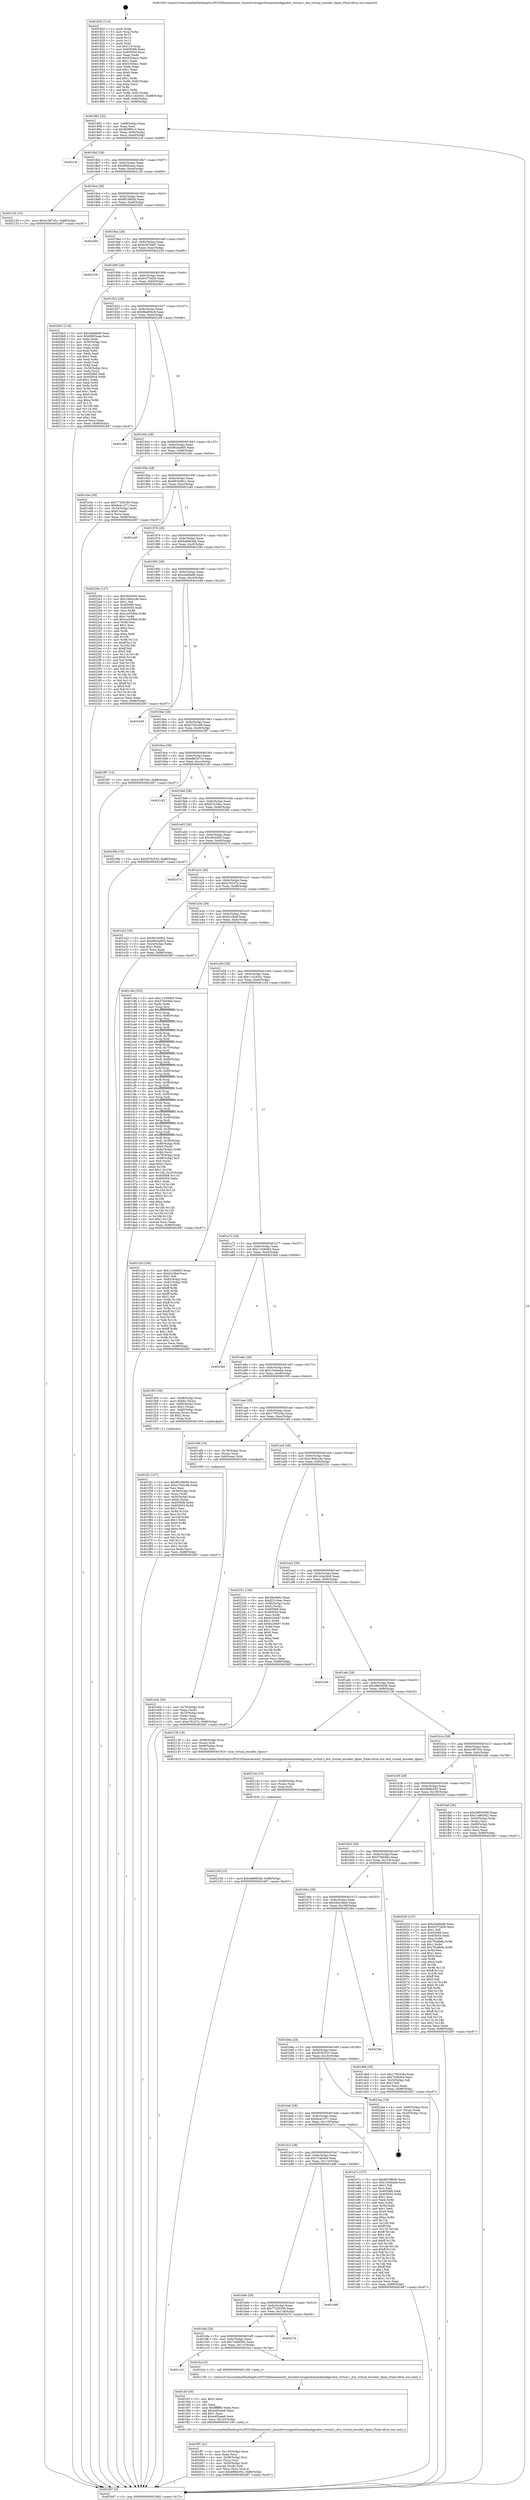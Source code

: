 digraph "0x401820" {
  label = "0x401820 (/mnt/c/Users/mathe/Desktop/tcc/POCII/binaries/extr_linuxdriversgpudrmamdamdgpudce_virtual.c_dce_virtual_encoder_dpms_Final-ollvm.out::main(0))"
  labelloc = "t"
  node[shape=record]

  Entry [label="",width=0.3,height=0.3,shape=circle,fillcolor=black,style=filled]
  "0x401892" [label="{
     0x401892 [32]\l
     | [instrs]\l
     &nbsp;&nbsp;0x401892 \<+6\>: mov -0x88(%rbp),%eax\l
     &nbsp;&nbsp;0x401898 \<+2\>: mov %eax,%ecx\l
     &nbsp;&nbsp;0x40189a \<+6\>: sub $0x8099fcc2,%ecx\l
     &nbsp;&nbsp;0x4018a0 \<+6\>: mov %eax,-0x9c(%rbp)\l
     &nbsp;&nbsp;0x4018a6 \<+6\>: mov %ecx,-0xa0(%rbp)\l
     &nbsp;&nbsp;0x4018ac \<+6\>: je 00000000004021af \<main+0x98f\>\l
  }"]
  "0x4021af" [label="{
     0x4021af\l
  }", style=dashed]
  "0x4018b2" [label="{
     0x4018b2 [28]\l
     | [instrs]\l
     &nbsp;&nbsp;0x4018b2 \<+5\>: jmp 00000000004018b7 \<main+0x97\>\l
     &nbsp;&nbsp;0x4018b7 \<+6\>: mov -0x9c(%rbp),%eax\l
     &nbsp;&nbsp;0x4018bd \<+5\>: sub $0x86fd3aaa,%eax\l
     &nbsp;&nbsp;0x4018c2 \<+6\>: mov %eax,-0xa4(%rbp)\l
     &nbsp;&nbsp;0x4018c8 \<+6\>: je 0000000000402129 \<main+0x909\>\l
  }"]
  Exit [label="",width=0.3,height=0.3,shape=circle,fillcolor=black,style=filled,peripheries=2]
  "0x402129" [label="{
     0x402129 [15]\l
     | [instrs]\l
     &nbsp;&nbsp;0x402129 \<+10\>: movl $0x41987e5c,-0x88(%rbp)\l
     &nbsp;&nbsp;0x402133 \<+5\>: jmp 0000000000402487 \<main+0xc67\>\l
  }"]
  "0x4018ce" [label="{
     0x4018ce [28]\l
     | [instrs]\l
     &nbsp;&nbsp;0x4018ce \<+5\>: jmp 00000000004018d3 \<main+0xb3\>\l
     &nbsp;&nbsp;0x4018d3 \<+6\>: mov -0x9c(%rbp),%eax\l
     &nbsp;&nbsp;0x4018d9 \<+5\>: sub $0x8f108b5b,%eax\l
     &nbsp;&nbsp;0x4018de \<+6\>: mov %eax,-0xa8(%rbp)\l
     &nbsp;&nbsp;0x4018e4 \<+6\>: je 0000000000402402 \<main+0xbe2\>\l
  }"]
  "0x402159" [label="{
     0x402159 [15]\l
     | [instrs]\l
     &nbsp;&nbsp;0x402159 \<+10\>: movl $0x9a8663a6,-0x88(%rbp)\l
     &nbsp;&nbsp;0x402163 \<+5\>: jmp 0000000000402487 \<main+0xc67\>\l
  }"]
  "0x402402" [label="{
     0x402402\l
  }", style=dashed]
  "0x4018ea" [label="{
     0x4018ea [28]\l
     | [instrs]\l
     &nbsp;&nbsp;0x4018ea \<+5\>: jmp 00000000004018ef \<main+0xcf\>\l
     &nbsp;&nbsp;0x4018ef \<+6\>: mov -0x9c(%rbp),%eax\l
     &nbsp;&nbsp;0x4018f5 \<+5\>: sub $0x91876a97,%eax\l
     &nbsp;&nbsp;0x4018fa \<+6\>: mov %eax,-0xac(%rbp)\l
     &nbsp;&nbsp;0x401900 \<+6\>: je 0000000000402229 \<main+0xa09\>\l
  }"]
  "0x40214a" [label="{
     0x40214a [15]\l
     | [instrs]\l
     &nbsp;&nbsp;0x40214a \<+4\>: mov -0x58(%rbp),%rax\l
     &nbsp;&nbsp;0x40214e \<+3\>: mov (%rax),%rax\l
     &nbsp;&nbsp;0x402151 \<+3\>: mov %rax,%rdi\l
     &nbsp;&nbsp;0x402154 \<+5\>: call 0000000000401030 \<free@plt\>\l
     | [calls]\l
     &nbsp;&nbsp;0x401030 \{1\} (unknown)\l
  }"]
  "0x402229" [label="{
     0x402229\l
  }", style=dashed]
  "0x401906" [label="{
     0x401906 [28]\l
     | [instrs]\l
     &nbsp;&nbsp;0x401906 \<+5\>: jmp 000000000040190b \<main+0xeb\>\l
     &nbsp;&nbsp;0x40190b \<+6\>: mov -0x9c(%rbp),%eax\l
     &nbsp;&nbsp;0x401911 \<+5\>: sub $0x91f72d26,%eax\l
     &nbsp;&nbsp;0x401916 \<+6\>: mov %eax,-0xb0(%rbp)\l
     &nbsp;&nbsp;0x40191c \<+6\>: je 00000000004020b3 \<main+0x893\>\l
  }"]
  "0x401ff7" [label="{
     0x401ff7 [41]\l
     | [instrs]\l
     &nbsp;&nbsp;0x401ff7 \<+6\>: mov -0x120(%rbp),%ecx\l
     &nbsp;&nbsp;0x401ffd \<+3\>: imul %eax,%ecx\l
     &nbsp;&nbsp;0x402000 \<+4\>: mov -0x58(%rbp),%rsi\l
     &nbsp;&nbsp;0x402004 \<+3\>: mov (%rsi),%rsi\l
     &nbsp;&nbsp;0x402007 \<+4\>: mov -0x50(%rbp),%rdi\l
     &nbsp;&nbsp;0x40200b \<+3\>: movslq (%rdi),%rdi\l
     &nbsp;&nbsp;0x40200e \<+3\>: mov %ecx,(%rsi,%rdi,4)\l
     &nbsp;&nbsp;0x402011 \<+10\>: movl $0x4f68e392,-0x88(%rbp)\l
     &nbsp;&nbsp;0x40201b \<+5\>: jmp 0000000000402487 \<main+0xc67\>\l
  }"]
  "0x4020b3" [label="{
     0x4020b3 [118]\l
     | [instrs]\l
     &nbsp;&nbsp;0x4020b3 \<+5\>: mov $0xcda6fad8,%eax\l
     &nbsp;&nbsp;0x4020b8 \<+5\>: mov $0x86fd3aaa,%ecx\l
     &nbsp;&nbsp;0x4020bd \<+2\>: xor %edx,%edx\l
     &nbsp;&nbsp;0x4020bf \<+4\>: mov -0x50(%rbp),%rsi\l
     &nbsp;&nbsp;0x4020c3 \<+2\>: mov (%rsi),%edi\l
     &nbsp;&nbsp;0x4020c5 \<+3\>: mov %edx,%r8d\l
     &nbsp;&nbsp;0x4020c8 \<+3\>: sub %edi,%r8d\l
     &nbsp;&nbsp;0x4020cb \<+2\>: mov %edx,%edi\l
     &nbsp;&nbsp;0x4020cd \<+3\>: sub $0x1,%edi\l
     &nbsp;&nbsp;0x4020d0 \<+3\>: add %edi,%r8d\l
     &nbsp;&nbsp;0x4020d3 \<+2\>: mov %edx,%edi\l
     &nbsp;&nbsp;0x4020d5 \<+3\>: sub %r8d,%edi\l
     &nbsp;&nbsp;0x4020d8 \<+4\>: mov -0x50(%rbp),%rsi\l
     &nbsp;&nbsp;0x4020dc \<+2\>: mov %edi,(%rsi)\l
     &nbsp;&nbsp;0x4020de \<+7\>: mov 0x405068,%edi\l
     &nbsp;&nbsp;0x4020e5 \<+8\>: mov 0x405054,%r8d\l
     &nbsp;&nbsp;0x4020ed \<+3\>: sub $0x1,%edx\l
     &nbsp;&nbsp;0x4020f0 \<+3\>: mov %edi,%r9d\l
     &nbsp;&nbsp;0x4020f3 \<+3\>: add %edx,%r9d\l
     &nbsp;&nbsp;0x4020f6 \<+4\>: imul %r9d,%edi\l
     &nbsp;&nbsp;0x4020fa \<+3\>: and $0x1,%edi\l
     &nbsp;&nbsp;0x4020fd \<+3\>: cmp $0x0,%edi\l
     &nbsp;&nbsp;0x402100 \<+4\>: sete %r10b\l
     &nbsp;&nbsp;0x402104 \<+4\>: cmp $0xa,%r8d\l
     &nbsp;&nbsp;0x402108 \<+4\>: setl %r11b\l
     &nbsp;&nbsp;0x40210c \<+3\>: mov %r10b,%bl\l
     &nbsp;&nbsp;0x40210f \<+3\>: and %r11b,%bl\l
     &nbsp;&nbsp;0x402112 \<+3\>: xor %r11b,%r10b\l
     &nbsp;&nbsp;0x402115 \<+3\>: or %r10b,%bl\l
     &nbsp;&nbsp;0x402118 \<+3\>: test $0x1,%bl\l
     &nbsp;&nbsp;0x40211b \<+3\>: cmovne %ecx,%eax\l
     &nbsp;&nbsp;0x40211e \<+6\>: mov %eax,-0x88(%rbp)\l
     &nbsp;&nbsp;0x402124 \<+5\>: jmp 0000000000402487 \<main+0xc67\>\l
  }"]
  "0x401922" [label="{
     0x401922 [28]\l
     | [instrs]\l
     &nbsp;&nbsp;0x401922 \<+5\>: jmp 0000000000401927 \<main+0x107\>\l
     &nbsp;&nbsp;0x401927 \<+6\>: mov -0x9c(%rbp),%eax\l
     &nbsp;&nbsp;0x40192d \<+5\>: sub $0x96a604c6,%eax\l
     &nbsp;&nbsp;0x401932 \<+6\>: mov %eax,-0xb4(%rbp)\l
     &nbsp;&nbsp;0x401938 \<+6\>: je 0000000000402168 \<main+0x948\>\l
  }"]
  "0x401fcf" [label="{
     0x401fcf [40]\l
     | [instrs]\l
     &nbsp;&nbsp;0x401fcf \<+5\>: mov $0x2,%ecx\l
     &nbsp;&nbsp;0x401fd4 \<+1\>: cltd\l
     &nbsp;&nbsp;0x401fd5 \<+2\>: idiv %ecx\l
     &nbsp;&nbsp;0x401fd7 \<+6\>: imul $0xfffffffe,%edx,%ecx\l
     &nbsp;&nbsp;0x401fdd \<+6\>: add $0xe4f2eee6,%ecx\l
     &nbsp;&nbsp;0x401fe3 \<+3\>: add $0x1,%ecx\l
     &nbsp;&nbsp;0x401fe6 \<+6\>: sub $0xe4f2eee6,%ecx\l
     &nbsp;&nbsp;0x401fec \<+6\>: mov %ecx,-0x120(%rbp)\l
     &nbsp;&nbsp;0x401ff2 \<+5\>: call 0000000000401160 \<next_i\>\l
     | [calls]\l
     &nbsp;&nbsp;0x401160 \{1\} (/mnt/c/Users/mathe/Desktop/tcc/POCII/binaries/extr_linuxdriversgpudrmamdamdgpudce_virtual.c_dce_virtual_encoder_dpms_Final-ollvm.out::next_i)\l
  }"]
  "0x402168" [label="{
     0x402168\l
  }", style=dashed]
  "0x40193e" [label="{
     0x40193e [28]\l
     | [instrs]\l
     &nbsp;&nbsp;0x40193e \<+5\>: jmp 0000000000401943 \<main+0x123\>\l
     &nbsp;&nbsp;0x401943 \<+6\>: mov -0x9c(%rbp),%eax\l
     &nbsp;&nbsp;0x401949 \<+5\>: sub $0x9824a905,%eax\l
     &nbsp;&nbsp;0x40194e \<+6\>: mov %eax,-0xb8(%rbp)\l
     &nbsp;&nbsp;0x401954 \<+6\>: je 0000000000401e5e \<main+0x63e\>\l
  }"]
  "0x401c16" [label="{
     0x401c16\l
  }", style=dashed]
  "0x401e5e" [label="{
     0x401e5e [30]\l
     | [instrs]\l
     &nbsp;&nbsp;0x401e5e \<+5\>: mov $0x77250180,%eax\l
     &nbsp;&nbsp;0x401e63 \<+5\>: mov $0x6e4c1f71,%ecx\l
     &nbsp;&nbsp;0x401e68 \<+3\>: mov -0x24(%rbp),%edx\l
     &nbsp;&nbsp;0x401e6b \<+3\>: cmp $0x0,%edx\l
     &nbsp;&nbsp;0x401e6e \<+3\>: cmove %ecx,%eax\l
     &nbsp;&nbsp;0x401e71 \<+6\>: mov %eax,-0x88(%rbp)\l
     &nbsp;&nbsp;0x401e77 \<+5\>: jmp 0000000000402487 \<main+0xc67\>\l
  }"]
  "0x40195a" [label="{
     0x40195a [28]\l
     | [instrs]\l
     &nbsp;&nbsp;0x40195a \<+5\>: jmp 000000000040195f \<main+0x13f\>\l
     &nbsp;&nbsp;0x40195f \<+6\>: mov -0x9c(%rbp),%eax\l
     &nbsp;&nbsp;0x401965 \<+5\>: sub $0x991b08c1,%eax\l
     &nbsp;&nbsp;0x40196a \<+6\>: mov %eax,-0xbc(%rbp)\l
     &nbsp;&nbsp;0x401970 \<+6\>: je 0000000000401e40 \<main+0x620\>\l
  }"]
  "0x401fca" [label="{
     0x401fca [5]\l
     | [instrs]\l
     &nbsp;&nbsp;0x401fca \<+5\>: call 0000000000401160 \<next_i\>\l
     | [calls]\l
     &nbsp;&nbsp;0x401160 \{1\} (/mnt/c/Users/mathe/Desktop/tcc/POCII/binaries/extr_linuxdriversgpudrmamdamdgpudce_virtual.c_dce_virtual_encoder_dpms_Final-ollvm.out::next_i)\l
  }"]
  "0x401e40" [label="{
     0x401e40\l
  }", style=dashed]
  "0x401976" [label="{
     0x401976 [28]\l
     | [instrs]\l
     &nbsp;&nbsp;0x401976 \<+5\>: jmp 000000000040197b \<main+0x15b\>\l
     &nbsp;&nbsp;0x40197b \<+6\>: mov -0x9c(%rbp),%eax\l
     &nbsp;&nbsp;0x401981 \<+5\>: sub $0x9a8663a6,%eax\l
     &nbsp;&nbsp;0x401986 \<+6\>: mov %eax,-0xc0(%rbp)\l
     &nbsp;&nbsp;0x40198c \<+6\>: je 000000000040229e \<main+0xa7e\>\l
  }"]
  "0x401bfa" [label="{
     0x401bfa [28]\l
     | [instrs]\l
     &nbsp;&nbsp;0x401bfa \<+5\>: jmp 0000000000401bff \<main+0x3df\>\l
     &nbsp;&nbsp;0x401bff \<+6\>: mov -0x9c(%rbp),%eax\l
     &nbsp;&nbsp;0x401c05 \<+5\>: sub $0x7cd60362,%eax\l
     &nbsp;&nbsp;0x401c0a \<+6\>: mov %eax,-0x11c(%rbp)\l
     &nbsp;&nbsp;0x401c10 \<+6\>: je 0000000000401fca \<main+0x7aa\>\l
  }"]
  "0x40229e" [label="{
     0x40229e [147]\l
     | [instrs]\l
     &nbsp;&nbsp;0x40229e \<+5\>: mov $0x38c9492,%eax\l
     &nbsp;&nbsp;0x4022a3 \<+5\>: mov $0x1966cc4a,%ecx\l
     &nbsp;&nbsp;0x4022a8 \<+2\>: mov $0x1,%dl\l
     &nbsp;&nbsp;0x4022aa \<+7\>: mov 0x405068,%esi\l
     &nbsp;&nbsp;0x4022b1 \<+7\>: mov 0x405054,%edi\l
     &nbsp;&nbsp;0x4022b8 \<+3\>: mov %esi,%r8d\l
     &nbsp;&nbsp;0x4022bb \<+7\>: sub $0xcce559d4,%r8d\l
     &nbsp;&nbsp;0x4022c2 \<+4\>: sub $0x1,%r8d\l
     &nbsp;&nbsp;0x4022c6 \<+7\>: add $0xcce559d4,%r8d\l
     &nbsp;&nbsp;0x4022cd \<+4\>: imul %r8d,%esi\l
     &nbsp;&nbsp;0x4022d1 \<+3\>: and $0x1,%esi\l
     &nbsp;&nbsp;0x4022d4 \<+3\>: cmp $0x0,%esi\l
     &nbsp;&nbsp;0x4022d7 \<+4\>: sete %r9b\l
     &nbsp;&nbsp;0x4022db \<+3\>: cmp $0xa,%edi\l
     &nbsp;&nbsp;0x4022de \<+4\>: setl %r10b\l
     &nbsp;&nbsp;0x4022e2 \<+3\>: mov %r9b,%r11b\l
     &nbsp;&nbsp;0x4022e5 \<+4\>: xor $0xff,%r11b\l
     &nbsp;&nbsp;0x4022e9 \<+3\>: mov %r10b,%bl\l
     &nbsp;&nbsp;0x4022ec \<+3\>: xor $0xff,%bl\l
     &nbsp;&nbsp;0x4022ef \<+3\>: xor $0x0,%dl\l
     &nbsp;&nbsp;0x4022f2 \<+3\>: mov %r11b,%r14b\l
     &nbsp;&nbsp;0x4022f5 \<+4\>: and $0x0,%r14b\l
     &nbsp;&nbsp;0x4022f9 \<+3\>: and %dl,%r9b\l
     &nbsp;&nbsp;0x4022fc \<+3\>: mov %bl,%r15b\l
     &nbsp;&nbsp;0x4022ff \<+4\>: and $0x0,%r15b\l
     &nbsp;&nbsp;0x402303 \<+3\>: and %dl,%r10b\l
     &nbsp;&nbsp;0x402306 \<+3\>: or %r9b,%r14b\l
     &nbsp;&nbsp;0x402309 \<+3\>: or %r10b,%r15b\l
     &nbsp;&nbsp;0x40230c \<+3\>: xor %r15b,%r14b\l
     &nbsp;&nbsp;0x40230f \<+3\>: or %bl,%r11b\l
     &nbsp;&nbsp;0x402312 \<+4\>: xor $0xff,%r11b\l
     &nbsp;&nbsp;0x402316 \<+3\>: or $0x0,%dl\l
     &nbsp;&nbsp;0x402319 \<+3\>: and %dl,%r11b\l
     &nbsp;&nbsp;0x40231c \<+3\>: or %r11b,%r14b\l
     &nbsp;&nbsp;0x40231f \<+4\>: test $0x1,%r14b\l
     &nbsp;&nbsp;0x402323 \<+3\>: cmovne %ecx,%eax\l
     &nbsp;&nbsp;0x402326 \<+6\>: mov %eax,-0x88(%rbp)\l
     &nbsp;&nbsp;0x40232c \<+5\>: jmp 0000000000402487 \<main+0xc67\>\l
  }"]
  "0x401992" [label="{
     0x401992 [28]\l
     | [instrs]\l
     &nbsp;&nbsp;0x401992 \<+5\>: jmp 0000000000401997 \<main+0x177\>\l
     &nbsp;&nbsp;0x401997 \<+6\>: mov -0x9c(%rbp),%eax\l
     &nbsp;&nbsp;0x40199d \<+5\>: sub $0xcda6fad8,%eax\l
     &nbsp;&nbsp;0x4019a2 \<+6\>: mov %eax,-0xc4(%rbp)\l
     &nbsp;&nbsp;0x4019a8 \<+6\>: je 0000000000402449 \<main+0xc29\>\l
  }"]
  "0x40227b" [label="{
     0x40227b\l
  }", style=dashed]
  "0x402449" [label="{
     0x402449\l
  }", style=dashed]
  "0x4019ae" [label="{
     0x4019ae [28]\l
     | [instrs]\l
     &nbsp;&nbsp;0x4019ae \<+5\>: jmp 00000000004019b3 \<main+0x193\>\l
     &nbsp;&nbsp;0x4019b3 \<+6\>: mov -0x9c(%rbp),%eax\l
     &nbsp;&nbsp;0x4019b9 \<+5\>: sub $0xe75dccd8,%eax\l
     &nbsp;&nbsp;0x4019be \<+6\>: mov %eax,-0xc8(%rbp)\l
     &nbsp;&nbsp;0x4019c4 \<+6\>: je 0000000000401f97 \<main+0x777\>\l
  }"]
  "0x401bde" [label="{
     0x401bde [28]\l
     | [instrs]\l
     &nbsp;&nbsp;0x401bde \<+5\>: jmp 0000000000401be3 \<main+0x3c3\>\l
     &nbsp;&nbsp;0x401be3 \<+6\>: mov -0x9c(%rbp),%eax\l
     &nbsp;&nbsp;0x401be9 \<+5\>: sub $0x77250180,%eax\l
     &nbsp;&nbsp;0x401bee \<+6\>: mov %eax,-0x118(%rbp)\l
     &nbsp;&nbsp;0x401bf4 \<+6\>: je 000000000040227b \<main+0xa5b\>\l
  }"]
  "0x401f97" [label="{
     0x401f97 [15]\l
     | [instrs]\l
     &nbsp;&nbsp;0x401f97 \<+10\>: movl $0x41987e5c,-0x88(%rbp)\l
     &nbsp;&nbsp;0x401fa1 \<+5\>: jmp 0000000000402487 \<main+0xc67\>\l
  }"]
  "0x4019ca" [label="{
     0x4019ca [28]\l
     | [instrs]\l
     &nbsp;&nbsp;0x4019ca \<+5\>: jmp 00000000004019cf \<main+0x1af\>\l
     &nbsp;&nbsp;0x4019cf \<+6\>: mov -0x9c(%rbp),%eax\l
     &nbsp;&nbsp;0x4019d5 \<+5\>: sub $0xe8b347c2,%eax\l
     &nbsp;&nbsp;0x4019da \<+6\>: mov %eax,-0xcc(%rbp)\l
     &nbsp;&nbsp;0x4019e0 \<+6\>: je 00000000004021d3 \<main+0x9b3\>\l
  }"]
  "0x401dd6" [label="{
     0x401dd6\l
  }", style=dashed]
  "0x4021d3" [label="{
     0x4021d3\l
  }", style=dashed]
  "0x4019e6" [label="{
     0x4019e6 [28]\l
     | [instrs]\l
     &nbsp;&nbsp;0x4019e6 \<+5\>: jmp 00000000004019eb \<main+0x1cb\>\l
     &nbsp;&nbsp;0x4019eb \<+6\>: mov -0x9c(%rbp),%eax\l
     &nbsp;&nbsp;0x4019f1 \<+5\>: sub $0xf23104ac,%eax\l
     &nbsp;&nbsp;0x4019f6 \<+6\>: mov %eax,-0xd0(%rbp)\l
     &nbsp;&nbsp;0x4019fc \<+6\>: je 000000000040239b \<main+0xb7b\>\l
  }"]
  "0x401f2c" [label="{
     0x401f2c [107]\l
     | [instrs]\l
     &nbsp;&nbsp;0x401f2c \<+5\>: mov $0x8f108b5b,%ecx\l
     &nbsp;&nbsp;0x401f31 \<+5\>: mov $0xe75dccd8,%edx\l
     &nbsp;&nbsp;0x401f36 \<+2\>: xor %esi,%esi\l
     &nbsp;&nbsp;0x401f38 \<+4\>: mov -0x58(%rbp),%rdi\l
     &nbsp;&nbsp;0x401f3c \<+3\>: mov %rax,(%rdi)\l
     &nbsp;&nbsp;0x401f3f \<+4\>: mov -0x50(%rbp),%rax\l
     &nbsp;&nbsp;0x401f43 \<+6\>: movl $0x0,(%rax)\l
     &nbsp;&nbsp;0x401f49 \<+8\>: mov 0x405068,%r8d\l
     &nbsp;&nbsp;0x401f51 \<+8\>: mov 0x405054,%r9d\l
     &nbsp;&nbsp;0x401f59 \<+3\>: sub $0x1,%esi\l
     &nbsp;&nbsp;0x401f5c \<+3\>: mov %r8d,%r10d\l
     &nbsp;&nbsp;0x401f5f \<+3\>: add %esi,%r10d\l
     &nbsp;&nbsp;0x401f62 \<+4\>: imul %r10d,%r8d\l
     &nbsp;&nbsp;0x401f66 \<+4\>: and $0x1,%r8d\l
     &nbsp;&nbsp;0x401f6a \<+4\>: cmp $0x0,%r8d\l
     &nbsp;&nbsp;0x401f6e \<+4\>: sete %r11b\l
     &nbsp;&nbsp;0x401f72 \<+4\>: cmp $0xa,%r9d\l
     &nbsp;&nbsp;0x401f76 \<+3\>: setl %bl\l
     &nbsp;&nbsp;0x401f79 \<+3\>: mov %r11b,%r14b\l
     &nbsp;&nbsp;0x401f7c \<+3\>: and %bl,%r14b\l
     &nbsp;&nbsp;0x401f7f \<+3\>: xor %bl,%r11b\l
     &nbsp;&nbsp;0x401f82 \<+3\>: or %r11b,%r14b\l
     &nbsp;&nbsp;0x401f85 \<+4\>: test $0x1,%r14b\l
     &nbsp;&nbsp;0x401f89 \<+3\>: cmovne %edx,%ecx\l
     &nbsp;&nbsp;0x401f8c \<+6\>: mov %ecx,-0x88(%rbp)\l
     &nbsp;&nbsp;0x401f92 \<+5\>: jmp 0000000000402487 \<main+0xc67\>\l
  }"]
  "0x40239b" [label="{
     0x40239b [15]\l
     | [instrs]\l
     &nbsp;&nbsp;0x40239b \<+10\>: movl $0x5f782533,-0x88(%rbp)\l
     &nbsp;&nbsp;0x4023a5 \<+5\>: jmp 0000000000402487 \<main+0xc67\>\l
  }"]
  "0x401a02" [label="{
     0x401a02 [28]\l
     | [instrs]\l
     &nbsp;&nbsp;0x401a02 \<+5\>: jmp 0000000000401a07 \<main+0x1e7\>\l
     &nbsp;&nbsp;0x401a07 \<+6\>: mov -0x9c(%rbp),%eax\l
     &nbsp;&nbsp;0x401a0d \<+5\>: sub $0x38c9492,%eax\l
     &nbsp;&nbsp;0x401a12 \<+6\>: mov %eax,-0xd4(%rbp)\l
     &nbsp;&nbsp;0x401a18 \<+6\>: je 0000000000402473 \<main+0xc53\>\l
  }"]
  "0x401bc2" [label="{
     0x401bc2 [28]\l
     | [instrs]\l
     &nbsp;&nbsp;0x401bc2 \<+5\>: jmp 0000000000401bc7 \<main+0x3a7\>\l
     &nbsp;&nbsp;0x401bc7 \<+6\>: mov -0x9c(%rbp),%eax\l
     &nbsp;&nbsp;0x401bcd \<+5\>: sub $0x754fcfe4,%eax\l
     &nbsp;&nbsp;0x401bd2 \<+6\>: mov %eax,-0x114(%rbp)\l
     &nbsp;&nbsp;0x401bd8 \<+6\>: je 0000000000401dd6 \<main+0x5b6\>\l
  }"]
  "0x402473" [label="{
     0x402473\l
  }", style=dashed]
  "0x401a1e" [label="{
     0x401a1e [28]\l
     | [instrs]\l
     &nbsp;&nbsp;0x401a1e \<+5\>: jmp 0000000000401a23 \<main+0x203\>\l
     &nbsp;&nbsp;0x401a23 \<+6\>: mov -0x9c(%rbp),%eax\l
     &nbsp;&nbsp;0x401a29 \<+5\>: sub $0xa78167a,%eax\l
     &nbsp;&nbsp;0x401a2e \<+6\>: mov %eax,-0xd8(%rbp)\l
     &nbsp;&nbsp;0x401a34 \<+6\>: je 0000000000401e22 \<main+0x602\>\l
  }"]
  "0x401e7c" [label="{
     0x401e7c [137]\l
     | [instrs]\l
     &nbsp;&nbsp;0x401e7c \<+5\>: mov $0x8f108b5b,%eax\l
     &nbsp;&nbsp;0x401e81 \<+5\>: mov $0x15e0eebe,%ecx\l
     &nbsp;&nbsp;0x401e86 \<+2\>: mov $0x1,%dl\l
     &nbsp;&nbsp;0x401e88 \<+2\>: xor %esi,%esi\l
     &nbsp;&nbsp;0x401e8a \<+7\>: mov 0x405068,%edi\l
     &nbsp;&nbsp;0x401e91 \<+8\>: mov 0x405054,%r8d\l
     &nbsp;&nbsp;0x401e99 \<+3\>: sub $0x1,%esi\l
     &nbsp;&nbsp;0x401e9c \<+3\>: mov %edi,%r9d\l
     &nbsp;&nbsp;0x401e9f \<+3\>: add %esi,%r9d\l
     &nbsp;&nbsp;0x401ea2 \<+4\>: imul %r9d,%edi\l
     &nbsp;&nbsp;0x401ea6 \<+3\>: and $0x1,%edi\l
     &nbsp;&nbsp;0x401ea9 \<+3\>: cmp $0x0,%edi\l
     &nbsp;&nbsp;0x401eac \<+4\>: sete %r10b\l
     &nbsp;&nbsp;0x401eb0 \<+4\>: cmp $0xa,%r8d\l
     &nbsp;&nbsp;0x401eb4 \<+4\>: setl %r11b\l
     &nbsp;&nbsp;0x401eb8 \<+3\>: mov %r10b,%bl\l
     &nbsp;&nbsp;0x401ebb \<+3\>: xor $0xff,%bl\l
     &nbsp;&nbsp;0x401ebe \<+3\>: mov %r11b,%r14b\l
     &nbsp;&nbsp;0x401ec1 \<+4\>: xor $0xff,%r14b\l
     &nbsp;&nbsp;0x401ec5 \<+3\>: xor $0x1,%dl\l
     &nbsp;&nbsp;0x401ec8 \<+3\>: mov %bl,%r15b\l
     &nbsp;&nbsp;0x401ecb \<+4\>: and $0xff,%r15b\l
     &nbsp;&nbsp;0x401ecf \<+3\>: and %dl,%r10b\l
     &nbsp;&nbsp;0x401ed2 \<+3\>: mov %r14b,%r12b\l
     &nbsp;&nbsp;0x401ed5 \<+4\>: and $0xff,%r12b\l
     &nbsp;&nbsp;0x401ed9 \<+3\>: and %dl,%r11b\l
     &nbsp;&nbsp;0x401edc \<+3\>: or %r10b,%r15b\l
     &nbsp;&nbsp;0x401edf \<+3\>: or %r11b,%r12b\l
     &nbsp;&nbsp;0x401ee2 \<+3\>: xor %r12b,%r15b\l
     &nbsp;&nbsp;0x401ee5 \<+3\>: or %r14b,%bl\l
     &nbsp;&nbsp;0x401ee8 \<+3\>: xor $0xff,%bl\l
     &nbsp;&nbsp;0x401eeb \<+3\>: or $0x1,%dl\l
     &nbsp;&nbsp;0x401eee \<+2\>: and %dl,%bl\l
     &nbsp;&nbsp;0x401ef0 \<+3\>: or %bl,%r15b\l
     &nbsp;&nbsp;0x401ef3 \<+4\>: test $0x1,%r15b\l
     &nbsp;&nbsp;0x401ef7 \<+3\>: cmovne %ecx,%eax\l
     &nbsp;&nbsp;0x401efa \<+6\>: mov %eax,-0x88(%rbp)\l
     &nbsp;&nbsp;0x401f00 \<+5\>: jmp 0000000000402487 \<main+0xc67\>\l
  }"]
  "0x401e22" [label="{
     0x401e22 [30]\l
     | [instrs]\l
     &nbsp;&nbsp;0x401e22 \<+5\>: mov $0x991b08c1,%eax\l
     &nbsp;&nbsp;0x401e27 \<+5\>: mov $0x9824a905,%ecx\l
     &nbsp;&nbsp;0x401e2c \<+3\>: mov -0x24(%rbp),%edx\l
     &nbsp;&nbsp;0x401e2f \<+3\>: cmp $0x1,%edx\l
     &nbsp;&nbsp;0x401e32 \<+3\>: cmovl %ecx,%eax\l
     &nbsp;&nbsp;0x401e35 \<+6\>: mov %eax,-0x88(%rbp)\l
     &nbsp;&nbsp;0x401e3b \<+5\>: jmp 0000000000402487 \<main+0xc67\>\l
  }"]
  "0x401a3a" [label="{
     0x401a3a [28]\l
     | [instrs]\l
     &nbsp;&nbsp;0x401a3a \<+5\>: jmp 0000000000401a3f \<main+0x21f\>\l
     &nbsp;&nbsp;0x401a3f \<+6\>: mov -0x9c(%rbp),%eax\l
     &nbsp;&nbsp;0x401a45 \<+5\>: sub $0xb21fbef,%eax\l
     &nbsp;&nbsp;0x401a4a \<+6\>: mov %eax,-0xdc(%rbp)\l
     &nbsp;&nbsp;0x401a50 \<+6\>: je 0000000000401c8a \<main+0x46a\>\l
  }"]
  "0x401ba6" [label="{
     0x401ba6 [28]\l
     | [instrs]\l
     &nbsp;&nbsp;0x401ba6 \<+5\>: jmp 0000000000401bab \<main+0x38b\>\l
     &nbsp;&nbsp;0x401bab \<+6\>: mov -0x9c(%rbp),%eax\l
     &nbsp;&nbsp;0x401bb1 \<+5\>: sub $0x6e4c1f71,%eax\l
     &nbsp;&nbsp;0x401bb6 \<+6\>: mov %eax,-0x110(%rbp)\l
     &nbsp;&nbsp;0x401bbc \<+6\>: je 0000000000401e7c \<main+0x65c\>\l
  }"]
  "0x401c8a" [label="{
     0x401c8a [302]\l
     | [instrs]\l
     &nbsp;&nbsp;0x401c8a \<+5\>: mov $0x11436d65,%eax\l
     &nbsp;&nbsp;0x401c8f \<+5\>: mov $0x57fe046a,%ecx\l
     &nbsp;&nbsp;0x401c94 \<+2\>: xor %edx,%edx\l
     &nbsp;&nbsp;0x401c96 \<+3\>: mov %rsp,%rsi\l
     &nbsp;&nbsp;0x401c99 \<+4\>: add $0xfffffffffffffff0,%rsi\l
     &nbsp;&nbsp;0x401c9d \<+3\>: mov %rsi,%rsp\l
     &nbsp;&nbsp;0x401ca0 \<+4\>: mov %rsi,-0x80(%rbp)\l
     &nbsp;&nbsp;0x401ca4 \<+3\>: mov %rsp,%rsi\l
     &nbsp;&nbsp;0x401ca7 \<+4\>: add $0xfffffffffffffff0,%rsi\l
     &nbsp;&nbsp;0x401cab \<+3\>: mov %rsi,%rsp\l
     &nbsp;&nbsp;0x401cae \<+3\>: mov %rsp,%rdi\l
     &nbsp;&nbsp;0x401cb1 \<+4\>: add $0xfffffffffffffff0,%rdi\l
     &nbsp;&nbsp;0x401cb5 \<+3\>: mov %rdi,%rsp\l
     &nbsp;&nbsp;0x401cb8 \<+4\>: mov %rdi,-0x78(%rbp)\l
     &nbsp;&nbsp;0x401cbc \<+3\>: mov %rsp,%rdi\l
     &nbsp;&nbsp;0x401cbf \<+4\>: add $0xfffffffffffffff0,%rdi\l
     &nbsp;&nbsp;0x401cc3 \<+3\>: mov %rdi,%rsp\l
     &nbsp;&nbsp;0x401cc6 \<+4\>: mov %rdi,-0x70(%rbp)\l
     &nbsp;&nbsp;0x401cca \<+3\>: mov %rsp,%rdi\l
     &nbsp;&nbsp;0x401ccd \<+4\>: add $0xfffffffffffffff0,%rdi\l
     &nbsp;&nbsp;0x401cd1 \<+3\>: mov %rdi,%rsp\l
     &nbsp;&nbsp;0x401cd4 \<+4\>: mov %rdi,-0x68(%rbp)\l
     &nbsp;&nbsp;0x401cd8 \<+3\>: mov %rsp,%rdi\l
     &nbsp;&nbsp;0x401cdb \<+4\>: add $0xfffffffffffffff0,%rdi\l
     &nbsp;&nbsp;0x401cdf \<+3\>: mov %rdi,%rsp\l
     &nbsp;&nbsp;0x401ce2 \<+4\>: mov %rdi,-0x60(%rbp)\l
     &nbsp;&nbsp;0x401ce6 \<+3\>: mov %rsp,%rdi\l
     &nbsp;&nbsp;0x401ce9 \<+4\>: add $0xfffffffffffffff0,%rdi\l
     &nbsp;&nbsp;0x401ced \<+3\>: mov %rdi,%rsp\l
     &nbsp;&nbsp;0x401cf0 \<+4\>: mov %rdi,-0x58(%rbp)\l
     &nbsp;&nbsp;0x401cf4 \<+3\>: mov %rsp,%rdi\l
     &nbsp;&nbsp;0x401cf7 \<+4\>: add $0xfffffffffffffff0,%rdi\l
     &nbsp;&nbsp;0x401cfb \<+3\>: mov %rdi,%rsp\l
     &nbsp;&nbsp;0x401cfe \<+4\>: mov %rdi,-0x50(%rbp)\l
     &nbsp;&nbsp;0x401d02 \<+3\>: mov %rsp,%rdi\l
     &nbsp;&nbsp;0x401d05 \<+4\>: add $0xfffffffffffffff0,%rdi\l
     &nbsp;&nbsp;0x401d09 \<+3\>: mov %rdi,%rsp\l
     &nbsp;&nbsp;0x401d0c \<+4\>: mov %rdi,-0x48(%rbp)\l
     &nbsp;&nbsp;0x401d10 \<+3\>: mov %rsp,%rdi\l
     &nbsp;&nbsp;0x401d13 \<+4\>: add $0xfffffffffffffff0,%rdi\l
     &nbsp;&nbsp;0x401d17 \<+3\>: mov %rdi,%rsp\l
     &nbsp;&nbsp;0x401d1a \<+4\>: mov %rdi,-0x40(%rbp)\l
     &nbsp;&nbsp;0x401d1e \<+3\>: mov %rsp,%rdi\l
     &nbsp;&nbsp;0x401d21 \<+4\>: add $0xfffffffffffffff0,%rdi\l
     &nbsp;&nbsp;0x401d25 \<+3\>: mov %rdi,%rsp\l
     &nbsp;&nbsp;0x401d28 \<+4\>: mov %rdi,-0x38(%rbp)\l
     &nbsp;&nbsp;0x401d2c \<+3\>: mov %rsp,%rdi\l
     &nbsp;&nbsp;0x401d2f \<+4\>: add $0xfffffffffffffff0,%rdi\l
     &nbsp;&nbsp;0x401d33 \<+3\>: mov %rdi,%rsp\l
     &nbsp;&nbsp;0x401d36 \<+4\>: mov %rdi,-0x30(%rbp)\l
     &nbsp;&nbsp;0x401d3a \<+4\>: mov -0x80(%rbp),%rdi\l
     &nbsp;&nbsp;0x401d3e \<+6\>: movl $0x0,(%rdi)\l
     &nbsp;&nbsp;0x401d44 \<+7\>: mov -0x8c(%rbp),%r8d\l
     &nbsp;&nbsp;0x401d4b \<+3\>: mov %r8d,(%rsi)\l
     &nbsp;&nbsp;0x401d4e \<+4\>: mov -0x78(%rbp),%rdi\l
     &nbsp;&nbsp;0x401d52 \<+7\>: mov -0x98(%rbp),%r9\l
     &nbsp;&nbsp;0x401d59 \<+3\>: mov %r9,(%rdi)\l
     &nbsp;&nbsp;0x401d5c \<+3\>: cmpl $0x2,(%rsi)\l
     &nbsp;&nbsp;0x401d5f \<+4\>: setne %r10b\l
     &nbsp;&nbsp;0x401d63 \<+4\>: and $0x1,%r10b\l
     &nbsp;&nbsp;0x401d67 \<+4\>: mov %r10b,-0x25(%rbp)\l
     &nbsp;&nbsp;0x401d6b \<+8\>: mov 0x405068,%r11d\l
     &nbsp;&nbsp;0x401d73 \<+7\>: mov 0x405054,%ebx\l
     &nbsp;&nbsp;0x401d7a \<+3\>: sub $0x1,%edx\l
     &nbsp;&nbsp;0x401d7d \<+3\>: mov %r11d,%r14d\l
     &nbsp;&nbsp;0x401d80 \<+3\>: add %edx,%r14d\l
     &nbsp;&nbsp;0x401d83 \<+4\>: imul %r14d,%r11d\l
     &nbsp;&nbsp;0x401d87 \<+4\>: and $0x1,%r11d\l
     &nbsp;&nbsp;0x401d8b \<+4\>: cmp $0x0,%r11d\l
     &nbsp;&nbsp;0x401d8f \<+4\>: sete %r10b\l
     &nbsp;&nbsp;0x401d93 \<+3\>: cmp $0xa,%ebx\l
     &nbsp;&nbsp;0x401d96 \<+4\>: setl %r15b\l
     &nbsp;&nbsp;0x401d9a \<+3\>: mov %r10b,%r12b\l
     &nbsp;&nbsp;0x401d9d \<+3\>: and %r15b,%r12b\l
     &nbsp;&nbsp;0x401da0 \<+3\>: xor %r15b,%r10b\l
     &nbsp;&nbsp;0x401da3 \<+3\>: or %r10b,%r12b\l
     &nbsp;&nbsp;0x401da6 \<+4\>: test $0x1,%r12b\l
     &nbsp;&nbsp;0x401daa \<+3\>: cmovne %ecx,%eax\l
     &nbsp;&nbsp;0x401dad \<+6\>: mov %eax,-0x88(%rbp)\l
     &nbsp;&nbsp;0x401db3 \<+5\>: jmp 0000000000402487 \<main+0xc67\>\l
  }"]
  "0x401a56" [label="{
     0x401a56 [28]\l
     | [instrs]\l
     &nbsp;&nbsp;0x401a56 \<+5\>: jmp 0000000000401a5b \<main+0x23b\>\l
     &nbsp;&nbsp;0x401a5b \<+6\>: mov -0x9c(%rbp),%eax\l
     &nbsp;&nbsp;0x401a61 \<+5\>: sub $0x11424541,%eax\l
     &nbsp;&nbsp;0x401a66 \<+6\>: mov %eax,-0xe0(%rbp)\l
     &nbsp;&nbsp;0x401a6c \<+6\>: je 0000000000401c20 \<main+0x400\>\l
  }"]
  "0x4023aa" [label="{
     0x4023aa [19]\l
     | [instrs]\l
     &nbsp;&nbsp;0x4023aa \<+4\>: mov -0x80(%rbp),%rax\l
     &nbsp;&nbsp;0x4023ae \<+2\>: mov (%rax),%eax\l
     &nbsp;&nbsp;0x4023b0 \<+4\>: lea -0x20(%rbp),%rsp\l
     &nbsp;&nbsp;0x4023b4 \<+1\>: pop %rbx\l
     &nbsp;&nbsp;0x4023b5 \<+2\>: pop %r12\l
     &nbsp;&nbsp;0x4023b7 \<+2\>: pop %r14\l
     &nbsp;&nbsp;0x4023b9 \<+2\>: pop %r15\l
     &nbsp;&nbsp;0x4023bb \<+1\>: pop %rbp\l
     &nbsp;&nbsp;0x4023bc \<+1\>: ret\l
  }"]
  "0x401c20" [label="{
     0x401c20 [106]\l
     | [instrs]\l
     &nbsp;&nbsp;0x401c20 \<+5\>: mov $0x11436d65,%eax\l
     &nbsp;&nbsp;0x401c25 \<+5\>: mov $0xb21fbef,%ecx\l
     &nbsp;&nbsp;0x401c2a \<+2\>: mov $0x1,%dl\l
     &nbsp;&nbsp;0x401c2c \<+7\>: mov -0x82(%rbp),%sil\l
     &nbsp;&nbsp;0x401c33 \<+7\>: mov -0x81(%rbp),%dil\l
     &nbsp;&nbsp;0x401c3a \<+3\>: mov %sil,%r8b\l
     &nbsp;&nbsp;0x401c3d \<+4\>: xor $0xff,%r8b\l
     &nbsp;&nbsp;0x401c41 \<+3\>: mov %dil,%r9b\l
     &nbsp;&nbsp;0x401c44 \<+4\>: xor $0xff,%r9b\l
     &nbsp;&nbsp;0x401c48 \<+3\>: xor $0x1,%dl\l
     &nbsp;&nbsp;0x401c4b \<+3\>: mov %r8b,%r10b\l
     &nbsp;&nbsp;0x401c4e \<+4\>: and $0xff,%r10b\l
     &nbsp;&nbsp;0x401c52 \<+3\>: and %dl,%sil\l
     &nbsp;&nbsp;0x401c55 \<+3\>: mov %r9b,%r11b\l
     &nbsp;&nbsp;0x401c58 \<+4\>: and $0xff,%r11b\l
     &nbsp;&nbsp;0x401c5c \<+3\>: and %dl,%dil\l
     &nbsp;&nbsp;0x401c5f \<+3\>: or %sil,%r10b\l
     &nbsp;&nbsp;0x401c62 \<+3\>: or %dil,%r11b\l
     &nbsp;&nbsp;0x401c65 \<+3\>: xor %r11b,%r10b\l
     &nbsp;&nbsp;0x401c68 \<+3\>: or %r9b,%r8b\l
     &nbsp;&nbsp;0x401c6b \<+4\>: xor $0xff,%r8b\l
     &nbsp;&nbsp;0x401c6f \<+3\>: or $0x1,%dl\l
     &nbsp;&nbsp;0x401c72 \<+3\>: and %dl,%r8b\l
     &nbsp;&nbsp;0x401c75 \<+3\>: or %r8b,%r10b\l
     &nbsp;&nbsp;0x401c78 \<+4\>: test $0x1,%r10b\l
     &nbsp;&nbsp;0x401c7c \<+3\>: cmovne %ecx,%eax\l
     &nbsp;&nbsp;0x401c7f \<+6\>: mov %eax,-0x88(%rbp)\l
     &nbsp;&nbsp;0x401c85 \<+5\>: jmp 0000000000402487 \<main+0xc67\>\l
  }"]
  "0x401a72" [label="{
     0x401a72 [28]\l
     | [instrs]\l
     &nbsp;&nbsp;0x401a72 \<+5\>: jmp 0000000000401a77 \<main+0x257\>\l
     &nbsp;&nbsp;0x401a77 \<+6\>: mov -0x9c(%rbp),%eax\l
     &nbsp;&nbsp;0x401a7d \<+5\>: sub $0x11436d65,%eax\l
     &nbsp;&nbsp;0x401a82 \<+6\>: mov %eax,-0xe4(%rbp)\l
     &nbsp;&nbsp;0x401a88 \<+6\>: je 00000000004023bd \<main+0xb9d\>\l
  }"]
  "0x402487" [label="{
     0x402487 [5]\l
     | [instrs]\l
     &nbsp;&nbsp;0x402487 \<+5\>: jmp 0000000000401892 \<main+0x72\>\l
  }"]
  "0x401820" [label="{
     0x401820 [114]\l
     | [instrs]\l
     &nbsp;&nbsp;0x401820 \<+1\>: push %rbp\l
     &nbsp;&nbsp;0x401821 \<+3\>: mov %rsp,%rbp\l
     &nbsp;&nbsp;0x401824 \<+2\>: push %r15\l
     &nbsp;&nbsp;0x401826 \<+2\>: push %r14\l
     &nbsp;&nbsp;0x401828 \<+2\>: push %r12\l
     &nbsp;&nbsp;0x40182a \<+1\>: push %rbx\l
     &nbsp;&nbsp;0x40182b \<+7\>: sub $0x110,%rsp\l
     &nbsp;&nbsp;0x401832 \<+7\>: mov 0x405068,%eax\l
     &nbsp;&nbsp;0x401839 \<+7\>: mov 0x405054,%ecx\l
     &nbsp;&nbsp;0x401840 \<+2\>: mov %eax,%edx\l
     &nbsp;&nbsp;0x401842 \<+6\>: add $0x5334ecc,%edx\l
     &nbsp;&nbsp;0x401848 \<+3\>: sub $0x1,%edx\l
     &nbsp;&nbsp;0x40184b \<+6\>: sub $0x5334ecc,%edx\l
     &nbsp;&nbsp;0x401851 \<+3\>: imul %edx,%eax\l
     &nbsp;&nbsp;0x401854 \<+3\>: and $0x1,%eax\l
     &nbsp;&nbsp;0x401857 \<+3\>: cmp $0x0,%eax\l
     &nbsp;&nbsp;0x40185a \<+4\>: sete %r8b\l
     &nbsp;&nbsp;0x40185e \<+4\>: and $0x1,%r8b\l
     &nbsp;&nbsp;0x401862 \<+7\>: mov %r8b,-0x82(%rbp)\l
     &nbsp;&nbsp;0x401869 \<+3\>: cmp $0xa,%ecx\l
     &nbsp;&nbsp;0x40186c \<+4\>: setl %r8b\l
     &nbsp;&nbsp;0x401870 \<+4\>: and $0x1,%r8b\l
     &nbsp;&nbsp;0x401874 \<+7\>: mov %r8b,-0x81(%rbp)\l
     &nbsp;&nbsp;0x40187b \<+10\>: movl $0x11424541,-0x88(%rbp)\l
     &nbsp;&nbsp;0x401885 \<+6\>: mov %edi,-0x8c(%rbp)\l
     &nbsp;&nbsp;0x40188b \<+7\>: mov %rsi,-0x98(%rbp)\l
  }"]
  "0x401b8a" [label="{
     0x401b8a [28]\l
     | [instrs]\l
     &nbsp;&nbsp;0x401b8a \<+5\>: jmp 0000000000401b8f \<main+0x36f\>\l
     &nbsp;&nbsp;0x401b8f \<+6\>: mov -0x9c(%rbp),%eax\l
     &nbsp;&nbsp;0x401b95 \<+5\>: sub $0x5f782533,%eax\l
     &nbsp;&nbsp;0x401b9a \<+6\>: mov %eax,-0x10c(%rbp)\l
     &nbsp;&nbsp;0x401ba0 \<+6\>: je 00000000004023aa \<main+0xb8a\>\l
  }"]
  "0x40228a" [label="{
     0x40228a\l
  }", style=dashed]
  "0x4023bd" [label="{
     0x4023bd\l
  }", style=dashed]
  "0x401a8e" [label="{
     0x401a8e [28]\l
     | [instrs]\l
     &nbsp;&nbsp;0x401a8e \<+5\>: jmp 0000000000401a93 \<main+0x273\>\l
     &nbsp;&nbsp;0x401a93 \<+6\>: mov -0x9c(%rbp),%eax\l
     &nbsp;&nbsp;0x401a99 \<+5\>: sub $0x15e0eebe,%eax\l
     &nbsp;&nbsp;0x401a9e \<+6\>: mov %eax,-0xe8(%rbp)\l
     &nbsp;&nbsp;0x401aa4 \<+6\>: je 0000000000401f05 \<main+0x6e5\>\l
  }"]
  "0x401e04" [label="{
     0x401e04 [30]\l
     | [instrs]\l
     &nbsp;&nbsp;0x401e04 \<+4\>: mov -0x70(%rbp),%rdi\l
     &nbsp;&nbsp;0x401e08 \<+2\>: mov %eax,(%rdi)\l
     &nbsp;&nbsp;0x401e0a \<+4\>: mov -0x70(%rbp),%rdi\l
     &nbsp;&nbsp;0x401e0e \<+2\>: mov (%rdi),%eax\l
     &nbsp;&nbsp;0x401e10 \<+3\>: mov %eax,-0x24(%rbp)\l
     &nbsp;&nbsp;0x401e13 \<+10\>: movl $0xa78167a,-0x88(%rbp)\l
     &nbsp;&nbsp;0x401e1d \<+5\>: jmp 0000000000402487 \<main+0xc67\>\l
  }"]
  "0x401f05" [label="{
     0x401f05 [39]\l
     | [instrs]\l
     &nbsp;&nbsp;0x401f05 \<+4\>: mov -0x68(%rbp),%rax\l
     &nbsp;&nbsp;0x401f09 \<+6\>: movl $0x64,(%rax)\l
     &nbsp;&nbsp;0x401f0f \<+4\>: mov -0x60(%rbp),%rax\l
     &nbsp;&nbsp;0x401f13 \<+6\>: movl $0x1,(%rax)\l
     &nbsp;&nbsp;0x401f19 \<+4\>: mov -0x60(%rbp),%rax\l
     &nbsp;&nbsp;0x401f1d \<+3\>: movslq (%rax),%rax\l
     &nbsp;&nbsp;0x401f20 \<+4\>: shl $0x2,%rax\l
     &nbsp;&nbsp;0x401f24 \<+3\>: mov %rax,%rdi\l
     &nbsp;&nbsp;0x401f27 \<+5\>: call 0000000000401050 \<malloc@plt\>\l
     | [calls]\l
     &nbsp;&nbsp;0x401050 \{1\} (unknown)\l
  }"]
  "0x401aaa" [label="{
     0x401aaa [28]\l
     | [instrs]\l
     &nbsp;&nbsp;0x401aaa \<+5\>: jmp 0000000000401aaf \<main+0x28f\>\l
     &nbsp;&nbsp;0x401aaf \<+6\>: mov -0x9c(%rbp),%eax\l
     &nbsp;&nbsp;0x401ab5 \<+5\>: sub $0x17952c6a,%eax\l
     &nbsp;&nbsp;0x401aba \<+6\>: mov %eax,-0xec(%rbp)\l
     &nbsp;&nbsp;0x401ac0 \<+6\>: je 0000000000401df4 \<main+0x5d4\>\l
  }"]
  "0x401b6e" [label="{
     0x401b6e [28]\l
     | [instrs]\l
     &nbsp;&nbsp;0x401b6e \<+5\>: jmp 0000000000401b73 \<main+0x353\>\l
     &nbsp;&nbsp;0x401b73 \<+6\>: mov -0x9c(%rbp),%eax\l
     &nbsp;&nbsp;0x401b79 \<+5\>: sub $0x58423be0,%eax\l
     &nbsp;&nbsp;0x401b7e \<+6\>: mov %eax,-0x108(%rbp)\l
     &nbsp;&nbsp;0x401b84 \<+6\>: je 000000000040228a \<main+0xa6a\>\l
  }"]
  "0x401df4" [label="{
     0x401df4 [16]\l
     | [instrs]\l
     &nbsp;&nbsp;0x401df4 \<+4\>: mov -0x78(%rbp),%rax\l
     &nbsp;&nbsp;0x401df8 \<+3\>: mov (%rax),%rax\l
     &nbsp;&nbsp;0x401dfb \<+4\>: mov 0x8(%rax),%rdi\l
     &nbsp;&nbsp;0x401dff \<+5\>: call 0000000000401060 \<atoi@plt\>\l
     | [calls]\l
     &nbsp;&nbsp;0x401060 \{1\} (unknown)\l
  }"]
  "0x401ac6" [label="{
     0x401ac6 [28]\l
     | [instrs]\l
     &nbsp;&nbsp;0x401ac6 \<+5\>: jmp 0000000000401acb \<main+0x2ab\>\l
     &nbsp;&nbsp;0x401acb \<+6\>: mov -0x9c(%rbp),%eax\l
     &nbsp;&nbsp;0x401ad1 \<+5\>: sub $0x1966cc4a,%eax\l
     &nbsp;&nbsp;0x401ad6 \<+6\>: mov %eax,-0xf0(%rbp)\l
     &nbsp;&nbsp;0x401adc \<+6\>: je 0000000000402331 \<main+0xb11\>\l
  }"]
  "0x401db8" [label="{
     0x401db8 [30]\l
     | [instrs]\l
     &nbsp;&nbsp;0x401db8 \<+5\>: mov $0x17952c6a,%eax\l
     &nbsp;&nbsp;0x401dbd \<+5\>: mov $0x754fcfe4,%ecx\l
     &nbsp;&nbsp;0x401dc2 \<+3\>: mov -0x25(%rbp),%dl\l
     &nbsp;&nbsp;0x401dc5 \<+3\>: test $0x1,%dl\l
     &nbsp;&nbsp;0x401dc8 \<+3\>: cmovne %ecx,%eax\l
     &nbsp;&nbsp;0x401dcb \<+6\>: mov %eax,-0x88(%rbp)\l
     &nbsp;&nbsp;0x401dd1 \<+5\>: jmp 0000000000402487 \<main+0xc67\>\l
  }"]
  "0x402331" [label="{
     0x402331 [106]\l
     | [instrs]\l
     &nbsp;&nbsp;0x402331 \<+5\>: mov $0x38c9492,%eax\l
     &nbsp;&nbsp;0x402336 \<+5\>: mov $0xf23104ac,%ecx\l
     &nbsp;&nbsp;0x40233b \<+4\>: mov -0x80(%rbp),%rdx\l
     &nbsp;&nbsp;0x40233f \<+6\>: movl $0x0,(%rdx)\l
     &nbsp;&nbsp;0x402345 \<+7\>: mov 0x405068,%esi\l
     &nbsp;&nbsp;0x40234c \<+7\>: mov 0x405054,%edi\l
     &nbsp;&nbsp;0x402353 \<+3\>: mov %esi,%r8d\l
     &nbsp;&nbsp;0x402356 \<+7\>: sub $0x6c28497,%r8d\l
     &nbsp;&nbsp;0x40235d \<+4\>: sub $0x1,%r8d\l
     &nbsp;&nbsp;0x402361 \<+7\>: add $0x6c28497,%r8d\l
     &nbsp;&nbsp;0x402368 \<+4\>: imul %r8d,%esi\l
     &nbsp;&nbsp;0x40236c \<+3\>: and $0x1,%esi\l
     &nbsp;&nbsp;0x40236f \<+3\>: cmp $0x0,%esi\l
     &nbsp;&nbsp;0x402372 \<+4\>: sete %r9b\l
     &nbsp;&nbsp;0x402376 \<+3\>: cmp $0xa,%edi\l
     &nbsp;&nbsp;0x402379 \<+4\>: setl %r10b\l
     &nbsp;&nbsp;0x40237d \<+3\>: mov %r9b,%r11b\l
     &nbsp;&nbsp;0x402380 \<+3\>: and %r10b,%r11b\l
     &nbsp;&nbsp;0x402383 \<+3\>: xor %r10b,%r9b\l
     &nbsp;&nbsp;0x402386 \<+3\>: or %r9b,%r11b\l
     &nbsp;&nbsp;0x402389 \<+4\>: test $0x1,%r11b\l
     &nbsp;&nbsp;0x40238d \<+3\>: cmovne %ecx,%eax\l
     &nbsp;&nbsp;0x402390 \<+6\>: mov %eax,-0x88(%rbp)\l
     &nbsp;&nbsp;0x402396 \<+5\>: jmp 0000000000402487 \<main+0xc67\>\l
  }"]
  "0x401ae2" [label="{
     0x401ae2 [28]\l
     | [instrs]\l
     &nbsp;&nbsp;0x401ae2 \<+5\>: jmp 0000000000401ae7 \<main+0x2c7\>\l
     &nbsp;&nbsp;0x401ae7 \<+6\>: mov -0x9c(%rbp),%eax\l
     &nbsp;&nbsp;0x401aed \<+5\>: sub $0x1c0a26c8,%eax\l
     &nbsp;&nbsp;0x401af2 \<+6\>: mov %eax,-0xf4(%rbp)\l
     &nbsp;&nbsp;0x401af8 \<+6\>: je 000000000040224b \<main+0xa2b\>\l
  }"]
  "0x401b52" [label="{
     0x401b52 [28]\l
     | [instrs]\l
     &nbsp;&nbsp;0x401b52 \<+5\>: jmp 0000000000401b57 \<main+0x337\>\l
     &nbsp;&nbsp;0x401b57 \<+6\>: mov -0x9c(%rbp),%eax\l
     &nbsp;&nbsp;0x401b5d \<+5\>: sub $0x57fe046a,%eax\l
     &nbsp;&nbsp;0x401b62 \<+6\>: mov %eax,-0x104(%rbp)\l
     &nbsp;&nbsp;0x401b68 \<+6\>: je 0000000000401db8 \<main+0x598\>\l
  }"]
  "0x40224b" [label="{
     0x40224b\l
  }", style=dashed]
  "0x401afe" [label="{
     0x401afe [28]\l
     | [instrs]\l
     &nbsp;&nbsp;0x401afe \<+5\>: jmp 0000000000401b03 \<main+0x2e3\>\l
     &nbsp;&nbsp;0x401b03 \<+6\>: mov -0x9c(%rbp),%eax\l
     &nbsp;&nbsp;0x401b09 \<+5\>: sub $0x39604596,%eax\l
     &nbsp;&nbsp;0x401b0e \<+6\>: mov %eax,-0xf8(%rbp)\l
     &nbsp;&nbsp;0x401b14 \<+6\>: je 0000000000402138 \<main+0x918\>\l
  }"]
  "0x402020" [label="{
     0x402020 [147]\l
     | [instrs]\l
     &nbsp;&nbsp;0x402020 \<+5\>: mov $0xcda6fad8,%eax\l
     &nbsp;&nbsp;0x402025 \<+5\>: mov $0x91f72d26,%ecx\l
     &nbsp;&nbsp;0x40202a \<+2\>: mov $0x1,%dl\l
     &nbsp;&nbsp;0x40202c \<+7\>: mov 0x405068,%esi\l
     &nbsp;&nbsp;0x402033 \<+7\>: mov 0x405054,%edi\l
     &nbsp;&nbsp;0x40203a \<+3\>: mov %esi,%r8d\l
     &nbsp;&nbsp;0x40203d \<+7\>: sub $0x7f2a8efa,%r8d\l
     &nbsp;&nbsp;0x402044 \<+4\>: sub $0x1,%r8d\l
     &nbsp;&nbsp;0x402048 \<+7\>: add $0x7f2a8efa,%r8d\l
     &nbsp;&nbsp;0x40204f \<+4\>: imul %r8d,%esi\l
     &nbsp;&nbsp;0x402053 \<+3\>: and $0x1,%esi\l
     &nbsp;&nbsp;0x402056 \<+3\>: cmp $0x0,%esi\l
     &nbsp;&nbsp;0x402059 \<+4\>: sete %r9b\l
     &nbsp;&nbsp;0x40205d \<+3\>: cmp $0xa,%edi\l
     &nbsp;&nbsp;0x402060 \<+4\>: setl %r10b\l
     &nbsp;&nbsp;0x402064 \<+3\>: mov %r9b,%r11b\l
     &nbsp;&nbsp;0x402067 \<+4\>: xor $0xff,%r11b\l
     &nbsp;&nbsp;0x40206b \<+3\>: mov %r10b,%bl\l
     &nbsp;&nbsp;0x40206e \<+3\>: xor $0xff,%bl\l
     &nbsp;&nbsp;0x402071 \<+3\>: xor $0x0,%dl\l
     &nbsp;&nbsp;0x402074 \<+3\>: mov %r11b,%r14b\l
     &nbsp;&nbsp;0x402077 \<+4\>: and $0x0,%r14b\l
     &nbsp;&nbsp;0x40207b \<+3\>: and %dl,%r9b\l
     &nbsp;&nbsp;0x40207e \<+3\>: mov %bl,%r15b\l
     &nbsp;&nbsp;0x402081 \<+4\>: and $0x0,%r15b\l
     &nbsp;&nbsp;0x402085 \<+3\>: and %dl,%r10b\l
     &nbsp;&nbsp;0x402088 \<+3\>: or %r9b,%r14b\l
     &nbsp;&nbsp;0x40208b \<+3\>: or %r10b,%r15b\l
     &nbsp;&nbsp;0x40208e \<+3\>: xor %r15b,%r14b\l
     &nbsp;&nbsp;0x402091 \<+3\>: or %bl,%r11b\l
     &nbsp;&nbsp;0x402094 \<+4\>: xor $0xff,%r11b\l
     &nbsp;&nbsp;0x402098 \<+3\>: or $0x0,%dl\l
     &nbsp;&nbsp;0x40209b \<+3\>: and %dl,%r11b\l
     &nbsp;&nbsp;0x40209e \<+3\>: or %r11b,%r14b\l
     &nbsp;&nbsp;0x4020a1 \<+4\>: test $0x1,%r14b\l
     &nbsp;&nbsp;0x4020a5 \<+3\>: cmovne %ecx,%eax\l
     &nbsp;&nbsp;0x4020a8 \<+6\>: mov %eax,-0x88(%rbp)\l
     &nbsp;&nbsp;0x4020ae \<+5\>: jmp 0000000000402487 \<main+0xc67\>\l
  }"]
  "0x402138" [label="{
     0x402138 [18]\l
     | [instrs]\l
     &nbsp;&nbsp;0x402138 \<+4\>: mov -0x58(%rbp),%rax\l
     &nbsp;&nbsp;0x40213c \<+3\>: mov (%rax),%rdi\l
     &nbsp;&nbsp;0x40213f \<+4\>: mov -0x68(%rbp),%rax\l
     &nbsp;&nbsp;0x402143 \<+2\>: mov (%rax),%esi\l
     &nbsp;&nbsp;0x402145 \<+5\>: call 0000000000401610 \<dce_virtual_encoder_dpms\>\l
     | [calls]\l
     &nbsp;&nbsp;0x401610 \{1\} (/mnt/c/Users/mathe/Desktop/tcc/POCII/binaries/extr_linuxdriversgpudrmamdamdgpudce_virtual.c_dce_virtual_encoder_dpms_Final-ollvm.out::dce_virtual_encoder_dpms)\l
  }"]
  "0x401b1a" [label="{
     0x401b1a [28]\l
     | [instrs]\l
     &nbsp;&nbsp;0x401b1a \<+5\>: jmp 0000000000401b1f \<main+0x2ff\>\l
     &nbsp;&nbsp;0x401b1f \<+6\>: mov -0x9c(%rbp),%eax\l
     &nbsp;&nbsp;0x401b25 \<+5\>: sub $0x41987e5c,%eax\l
     &nbsp;&nbsp;0x401b2a \<+6\>: mov %eax,-0xfc(%rbp)\l
     &nbsp;&nbsp;0x401b30 \<+6\>: je 0000000000401fa6 \<main+0x786\>\l
  }"]
  "0x401b36" [label="{
     0x401b36 [28]\l
     | [instrs]\l
     &nbsp;&nbsp;0x401b36 \<+5\>: jmp 0000000000401b3b \<main+0x31b\>\l
     &nbsp;&nbsp;0x401b3b \<+6\>: mov -0x9c(%rbp),%eax\l
     &nbsp;&nbsp;0x401b41 \<+5\>: sub $0x4f68e392,%eax\l
     &nbsp;&nbsp;0x401b46 \<+6\>: mov %eax,-0x100(%rbp)\l
     &nbsp;&nbsp;0x401b4c \<+6\>: je 0000000000402020 \<main+0x800\>\l
  }"]
  "0x401fa6" [label="{
     0x401fa6 [36]\l
     | [instrs]\l
     &nbsp;&nbsp;0x401fa6 \<+5\>: mov $0x39604596,%eax\l
     &nbsp;&nbsp;0x401fab \<+5\>: mov $0x7cd60362,%ecx\l
     &nbsp;&nbsp;0x401fb0 \<+4\>: mov -0x50(%rbp),%rdx\l
     &nbsp;&nbsp;0x401fb4 \<+2\>: mov (%rdx),%esi\l
     &nbsp;&nbsp;0x401fb6 \<+4\>: mov -0x60(%rbp),%rdx\l
     &nbsp;&nbsp;0x401fba \<+2\>: cmp (%rdx),%esi\l
     &nbsp;&nbsp;0x401fbc \<+3\>: cmovl %ecx,%eax\l
     &nbsp;&nbsp;0x401fbf \<+6\>: mov %eax,-0x88(%rbp)\l
     &nbsp;&nbsp;0x401fc5 \<+5\>: jmp 0000000000402487 \<main+0xc67\>\l
  }"]
  Entry -> "0x401820" [label=" 1"]
  "0x401892" -> "0x4021af" [label=" 0"]
  "0x401892" -> "0x4018b2" [label=" 20"]
  "0x4023aa" -> Exit [label=" 1"]
  "0x4018b2" -> "0x402129" [label=" 1"]
  "0x4018b2" -> "0x4018ce" [label=" 19"]
  "0x40239b" -> "0x402487" [label=" 1"]
  "0x4018ce" -> "0x402402" [label=" 0"]
  "0x4018ce" -> "0x4018ea" [label=" 19"]
  "0x402331" -> "0x402487" [label=" 1"]
  "0x4018ea" -> "0x402229" [label=" 0"]
  "0x4018ea" -> "0x401906" [label=" 19"]
  "0x40229e" -> "0x402487" [label=" 1"]
  "0x401906" -> "0x4020b3" [label=" 1"]
  "0x401906" -> "0x401922" [label=" 18"]
  "0x402159" -> "0x402487" [label=" 1"]
  "0x401922" -> "0x402168" [label=" 0"]
  "0x401922" -> "0x40193e" [label=" 18"]
  "0x40214a" -> "0x402159" [label=" 1"]
  "0x40193e" -> "0x401e5e" [label=" 1"]
  "0x40193e" -> "0x40195a" [label=" 17"]
  "0x402138" -> "0x40214a" [label=" 1"]
  "0x40195a" -> "0x401e40" [label=" 0"]
  "0x40195a" -> "0x401976" [label=" 17"]
  "0x402129" -> "0x402487" [label=" 1"]
  "0x401976" -> "0x40229e" [label=" 1"]
  "0x401976" -> "0x401992" [label=" 16"]
  "0x402020" -> "0x402487" [label=" 1"]
  "0x401992" -> "0x402449" [label=" 0"]
  "0x401992" -> "0x4019ae" [label=" 16"]
  "0x401ff7" -> "0x402487" [label=" 1"]
  "0x4019ae" -> "0x401f97" [label=" 1"]
  "0x4019ae" -> "0x4019ca" [label=" 15"]
  "0x401fca" -> "0x401fcf" [label=" 1"]
  "0x4019ca" -> "0x4021d3" [label=" 0"]
  "0x4019ca" -> "0x4019e6" [label=" 15"]
  "0x401bfa" -> "0x401c16" [label=" 0"]
  "0x4019e6" -> "0x40239b" [label=" 1"]
  "0x4019e6" -> "0x401a02" [label=" 14"]
  "0x4020b3" -> "0x402487" [label=" 1"]
  "0x401a02" -> "0x402473" [label=" 0"]
  "0x401a02" -> "0x401a1e" [label=" 14"]
  "0x401bde" -> "0x401bfa" [label=" 1"]
  "0x401a1e" -> "0x401e22" [label=" 1"]
  "0x401a1e" -> "0x401a3a" [label=" 13"]
  "0x401bde" -> "0x40227b" [label=" 0"]
  "0x401a3a" -> "0x401c8a" [label=" 1"]
  "0x401a3a" -> "0x401a56" [label=" 12"]
  "0x401bc2" -> "0x401bde" [label=" 1"]
  "0x401a56" -> "0x401c20" [label=" 1"]
  "0x401a56" -> "0x401a72" [label=" 11"]
  "0x401c20" -> "0x402487" [label=" 1"]
  "0x401820" -> "0x401892" [label=" 1"]
  "0x402487" -> "0x401892" [label=" 19"]
  "0x401bc2" -> "0x401dd6" [label=" 0"]
  "0x401c8a" -> "0x402487" [label=" 1"]
  "0x401fa6" -> "0x402487" [label=" 2"]
  "0x401a72" -> "0x4023bd" [label=" 0"]
  "0x401a72" -> "0x401a8e" [label=" 11"]
  "0x401f97" -> "0x402487" [label=" 1"]
  "0x401a8e" -> "0x401f05" [label=" 1"]
  "0x401a8e" -> "0x401aaa" [label=" 10"]
  "0x401f05" -> "0x401f2c" [label=" 1"]
  "0x401aaa" -> "0x401df4" [label=" 1"]
  "0x401aaa" -> "0x401ac6" [label=" 9"]
  "0x401e7c" -> "0x402487" [label=" 1"]
  "0x401ac6" -> "0x402331" [label=" 1"]
  "0x401ac6" -> "0x401ae2" [label=" 8"]
  "0x401ba6" -> "0x401bc2" [label=" 1"]
  "0x401ae2" -> "0x40224b" [label=" 0"]
  "0x401ae2" -> "0x401afe" [label=" 8"]
  "0x401fcf" -> "0x401ff7" [label=" 1"]
  "0x401afe" -> "0x402138" [label=" 1"]
  "0x401afe" -> "0x401b1a" [label=" 7"]
  "0x401b8a" -> "0x401ba6" [label=" 2"]
  "0x401b1a" -> "0x401fa6" [label=" 2"]
  "0x401b1a" -> "0x401b36" [label=" 5"]
  "0x401b8a" -> "0x4023aa" [label=" 1"]
  "0x401b36" -> "0x402020" [label=" 1"]
  "0x401b36" -> "0x401b52" [label=" 4"]
  "0x401ba6" -> "0x401e7c" [label=" 1"]
  "0x401b52" -> "0x401db8" [label=" 1"]
  "0x401b52" -> "0x401b6e" [label=" 3"]
  "0x401db8" -> "0x402487" [label=" 1"]
  "0x401df4" -> "0x401e04" [label=" 1"]
  "0x401e04" -> "0x402487" [label=" 1"]
  "0x401e22" -> "0x402487" [label=" 1"]
  "0x401e5e" -> "0x402487" [label=" 1"]
  "0x401f2c" -> "0x402487" [label=" 1"]
  "0x401b6e" -> "0x40228a" [label=" 0"]
  "0x401b6e" -> "0x401b8a" [label=" 3"]
  "0x401bfa" -> "0x401fca" [label=" 1"]
}
